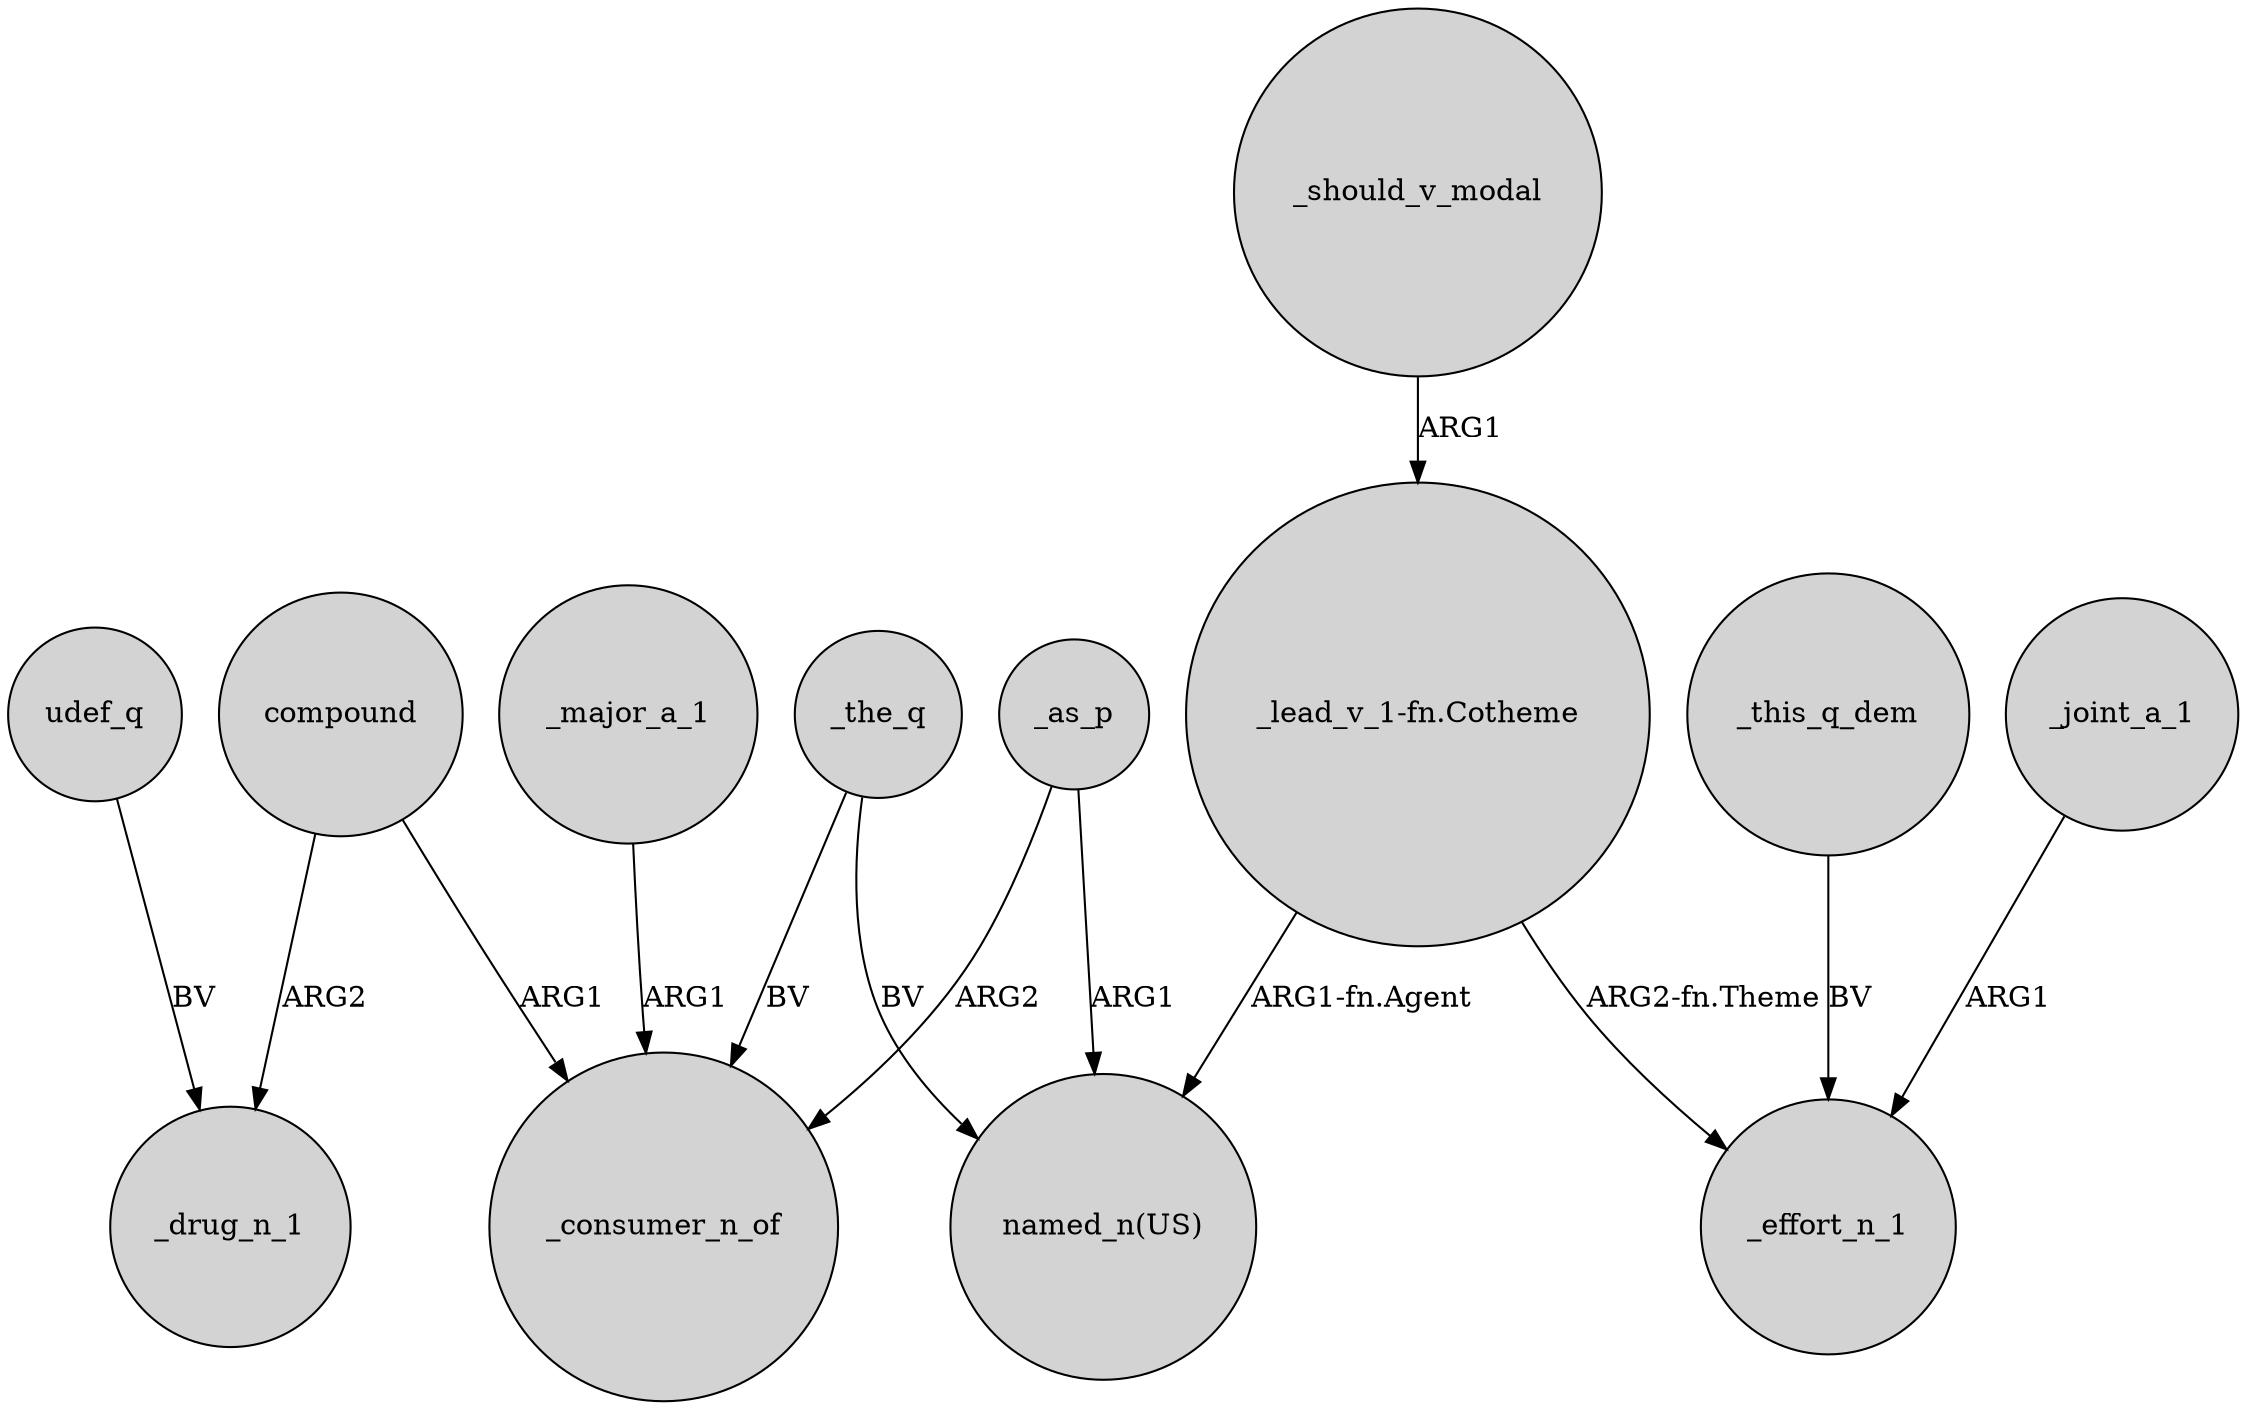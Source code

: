 digraph {
	node [shape=circle style=filled]
	"_lead_v_1-fn.Cotheme" -> "named_n(US)" [label="ARG1-fn.Agent"]
	_should_v_modal -> "_lead_v_1-fn.Cotheme" [label=ARG1]
	compound -> _consumer_n_of [label=ARG1]
	_this_q_dem -> _effort_n_1 [label=BV]
	"_lead_v_1-fn.Cotheme" -> _effort_n_1 [label="ARG2-fn.Theme"]
	_the_q -> _consumer_n_of [label=BV]
	_as_p -> "named_n(US)" [label=ARG1]
	_joint_a_1 -> _effort_n_1 [label=ARG1]
	compound -> _drug_n_1 [label=ARG2]
	udef_q -> _drug_n_1 [label=BV]
	_major_a_1 -> _consumer_n_of [label=ARG1]
	_the_q -> "named_n(US)" [label=BV]
	_as_p -> _consumer_n_of [label=ARG2]
}
